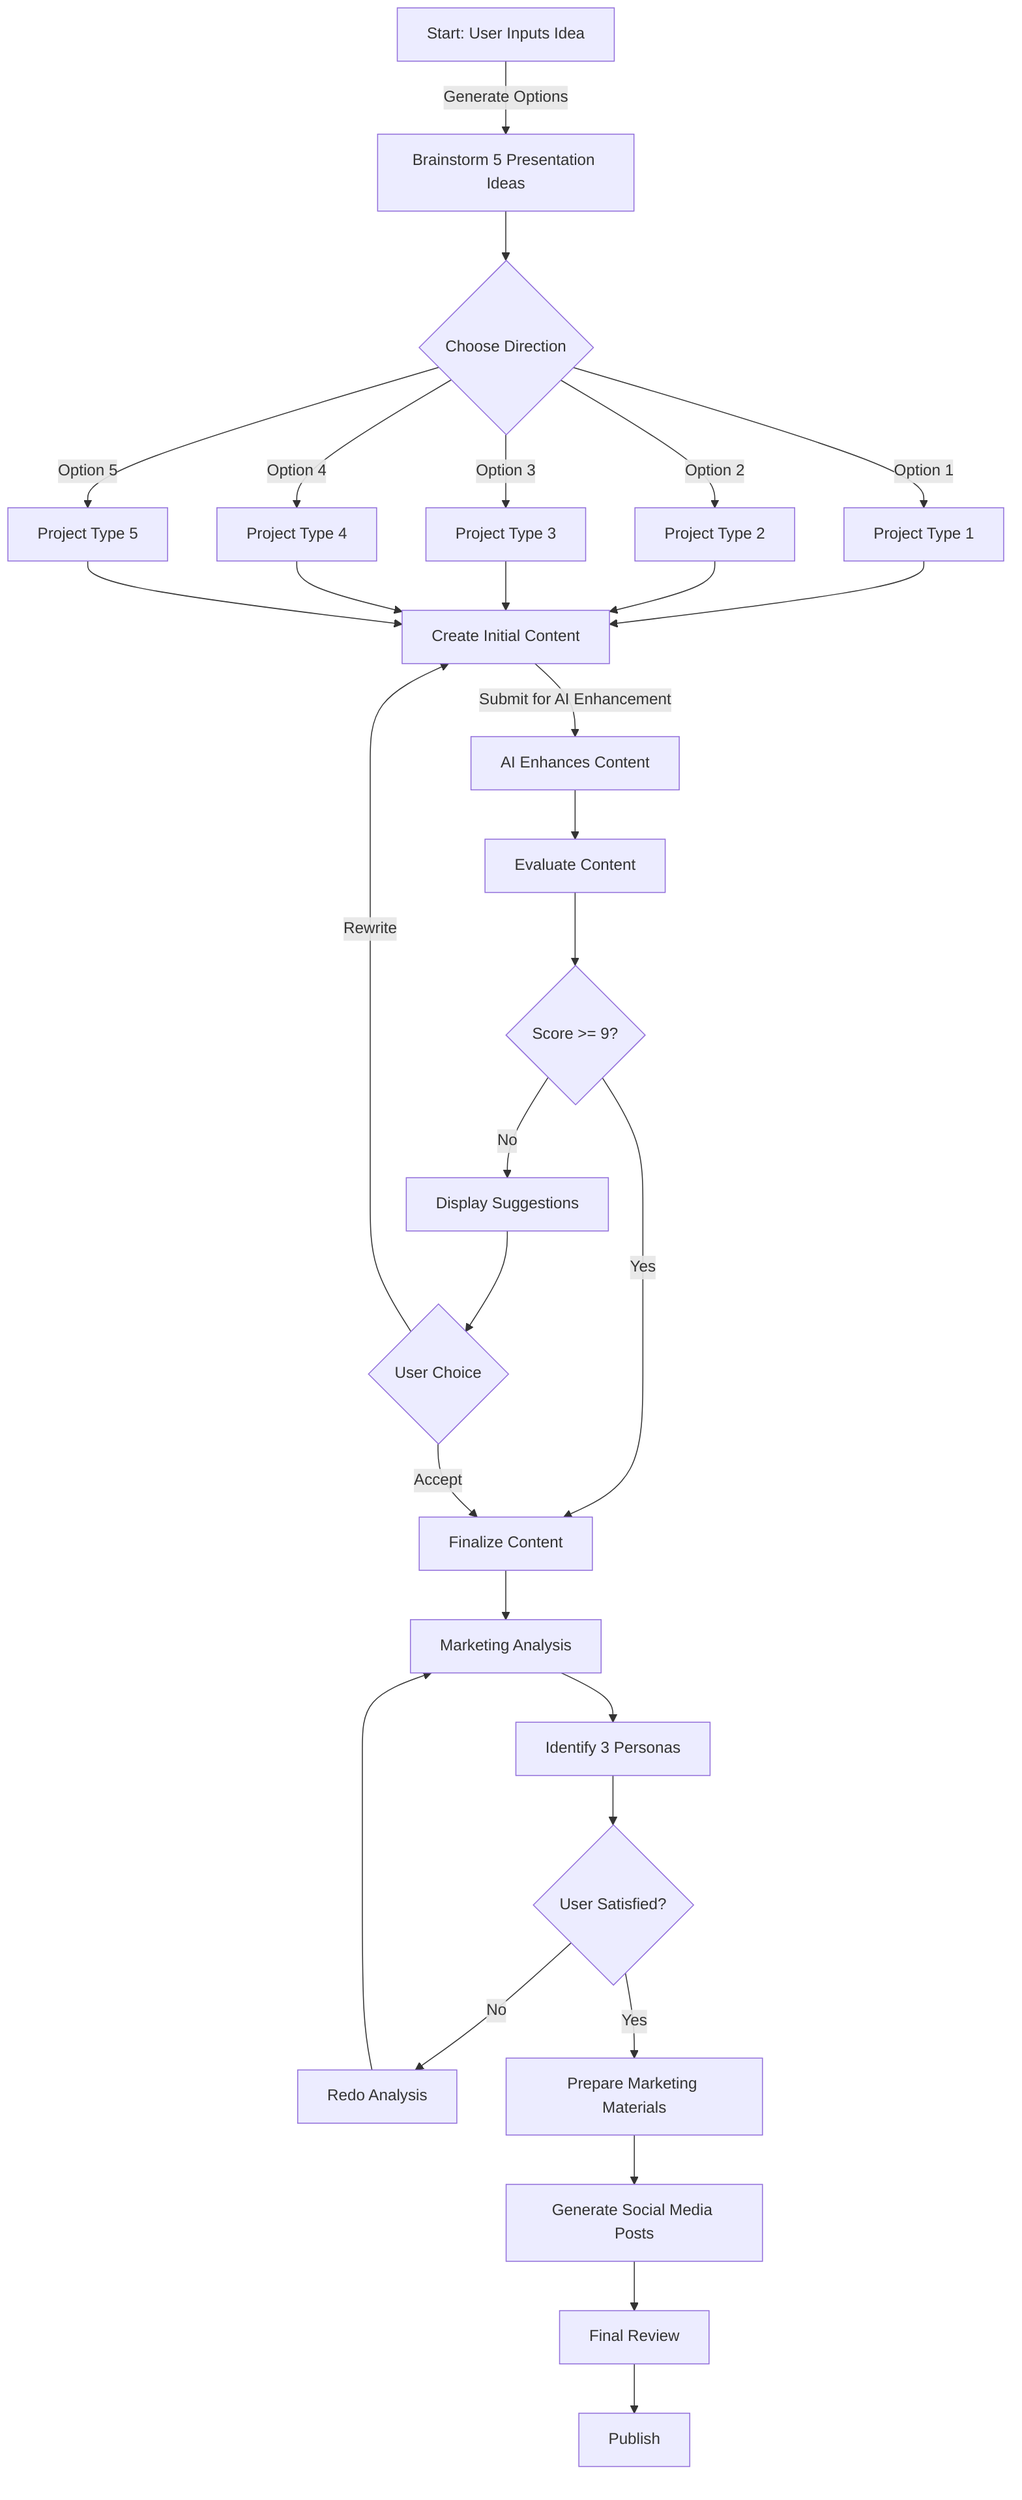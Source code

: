 graph TD
    A[Start: User Inputs Idea] -->|Generate Options| B[Brainstorm 5 Presentation Ideas]
    B --> C{Choose Direction}
    C -->|Option 1| D1[Project Type 1]
    C -->|Option 2| D2[Project Type 2]
    C -->|Option 3| D3[Project Type 3]
    C -->|Option 4| D4[Project Type 4]
    C -->|Option 5| D5[Project Type 5]
    D1 --> E[Create Initial Content]
    D2 --> E
    D3 --> E
    D4 --> E
    D5 --> E
    E -->|Submit for AI Enhancement| F[AI Enhances Content]
    F --> G[Evaluate Content]
    G --> H{Score >= 9?}
    H -->|No| I[Display Suggestions]
    I --> J{User Choice}
    J -->|Rewrite| E
    H -->|Yes| K[Finalize Content]
    J -->|Accept| K
    K --> L[Marketing Analysis]
    L --> M[Identify 3 Personas]
    M --> N{User Satisfied?}
    N -->|No| O[Redo Analysis]
    O --> L
    N -->|Yes| P[Prepare Marketing Materials]
    P --> Q[Generate Social Media Posts]
    Q --> R[Final Review]
    R --> S[Publish]